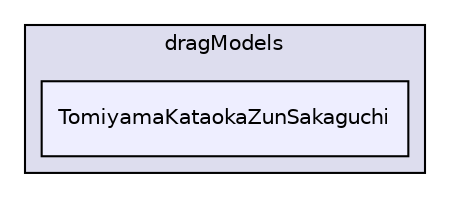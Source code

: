 digraph "applications/solvers/multiphase/reactingEulerFoam/interfacialModels/dragModels/TomiyamaKataokaZunSakaguchi" {
  bgcolor=transparent;
  compound=true
  node [ fontsize="10", fontname="Helvetica"];
  edge [ labelfontsize="10", labelfontname="Helvetica"];
  subgraph clusterdir_140550c5d1d4b990d521848813359ae9 {
    graph [ bgcolor="#ddddee", pencolor="black", label="dragModels" fontname="Helvetica", fontsize="10", URL="dir_140550c5d1d4b990d521848813359ae9.html"]
  dir_b65a96dcf9231b867c98953e100d6bb7 [shape=box, label="TomiyamaKataokaZunSakaguchi", style="filled", fillcolor="#eeeeff", pencolor="black", URL="dir_b65a96dcf9231b867c98953e100d6bb7.html"];
  }
}
